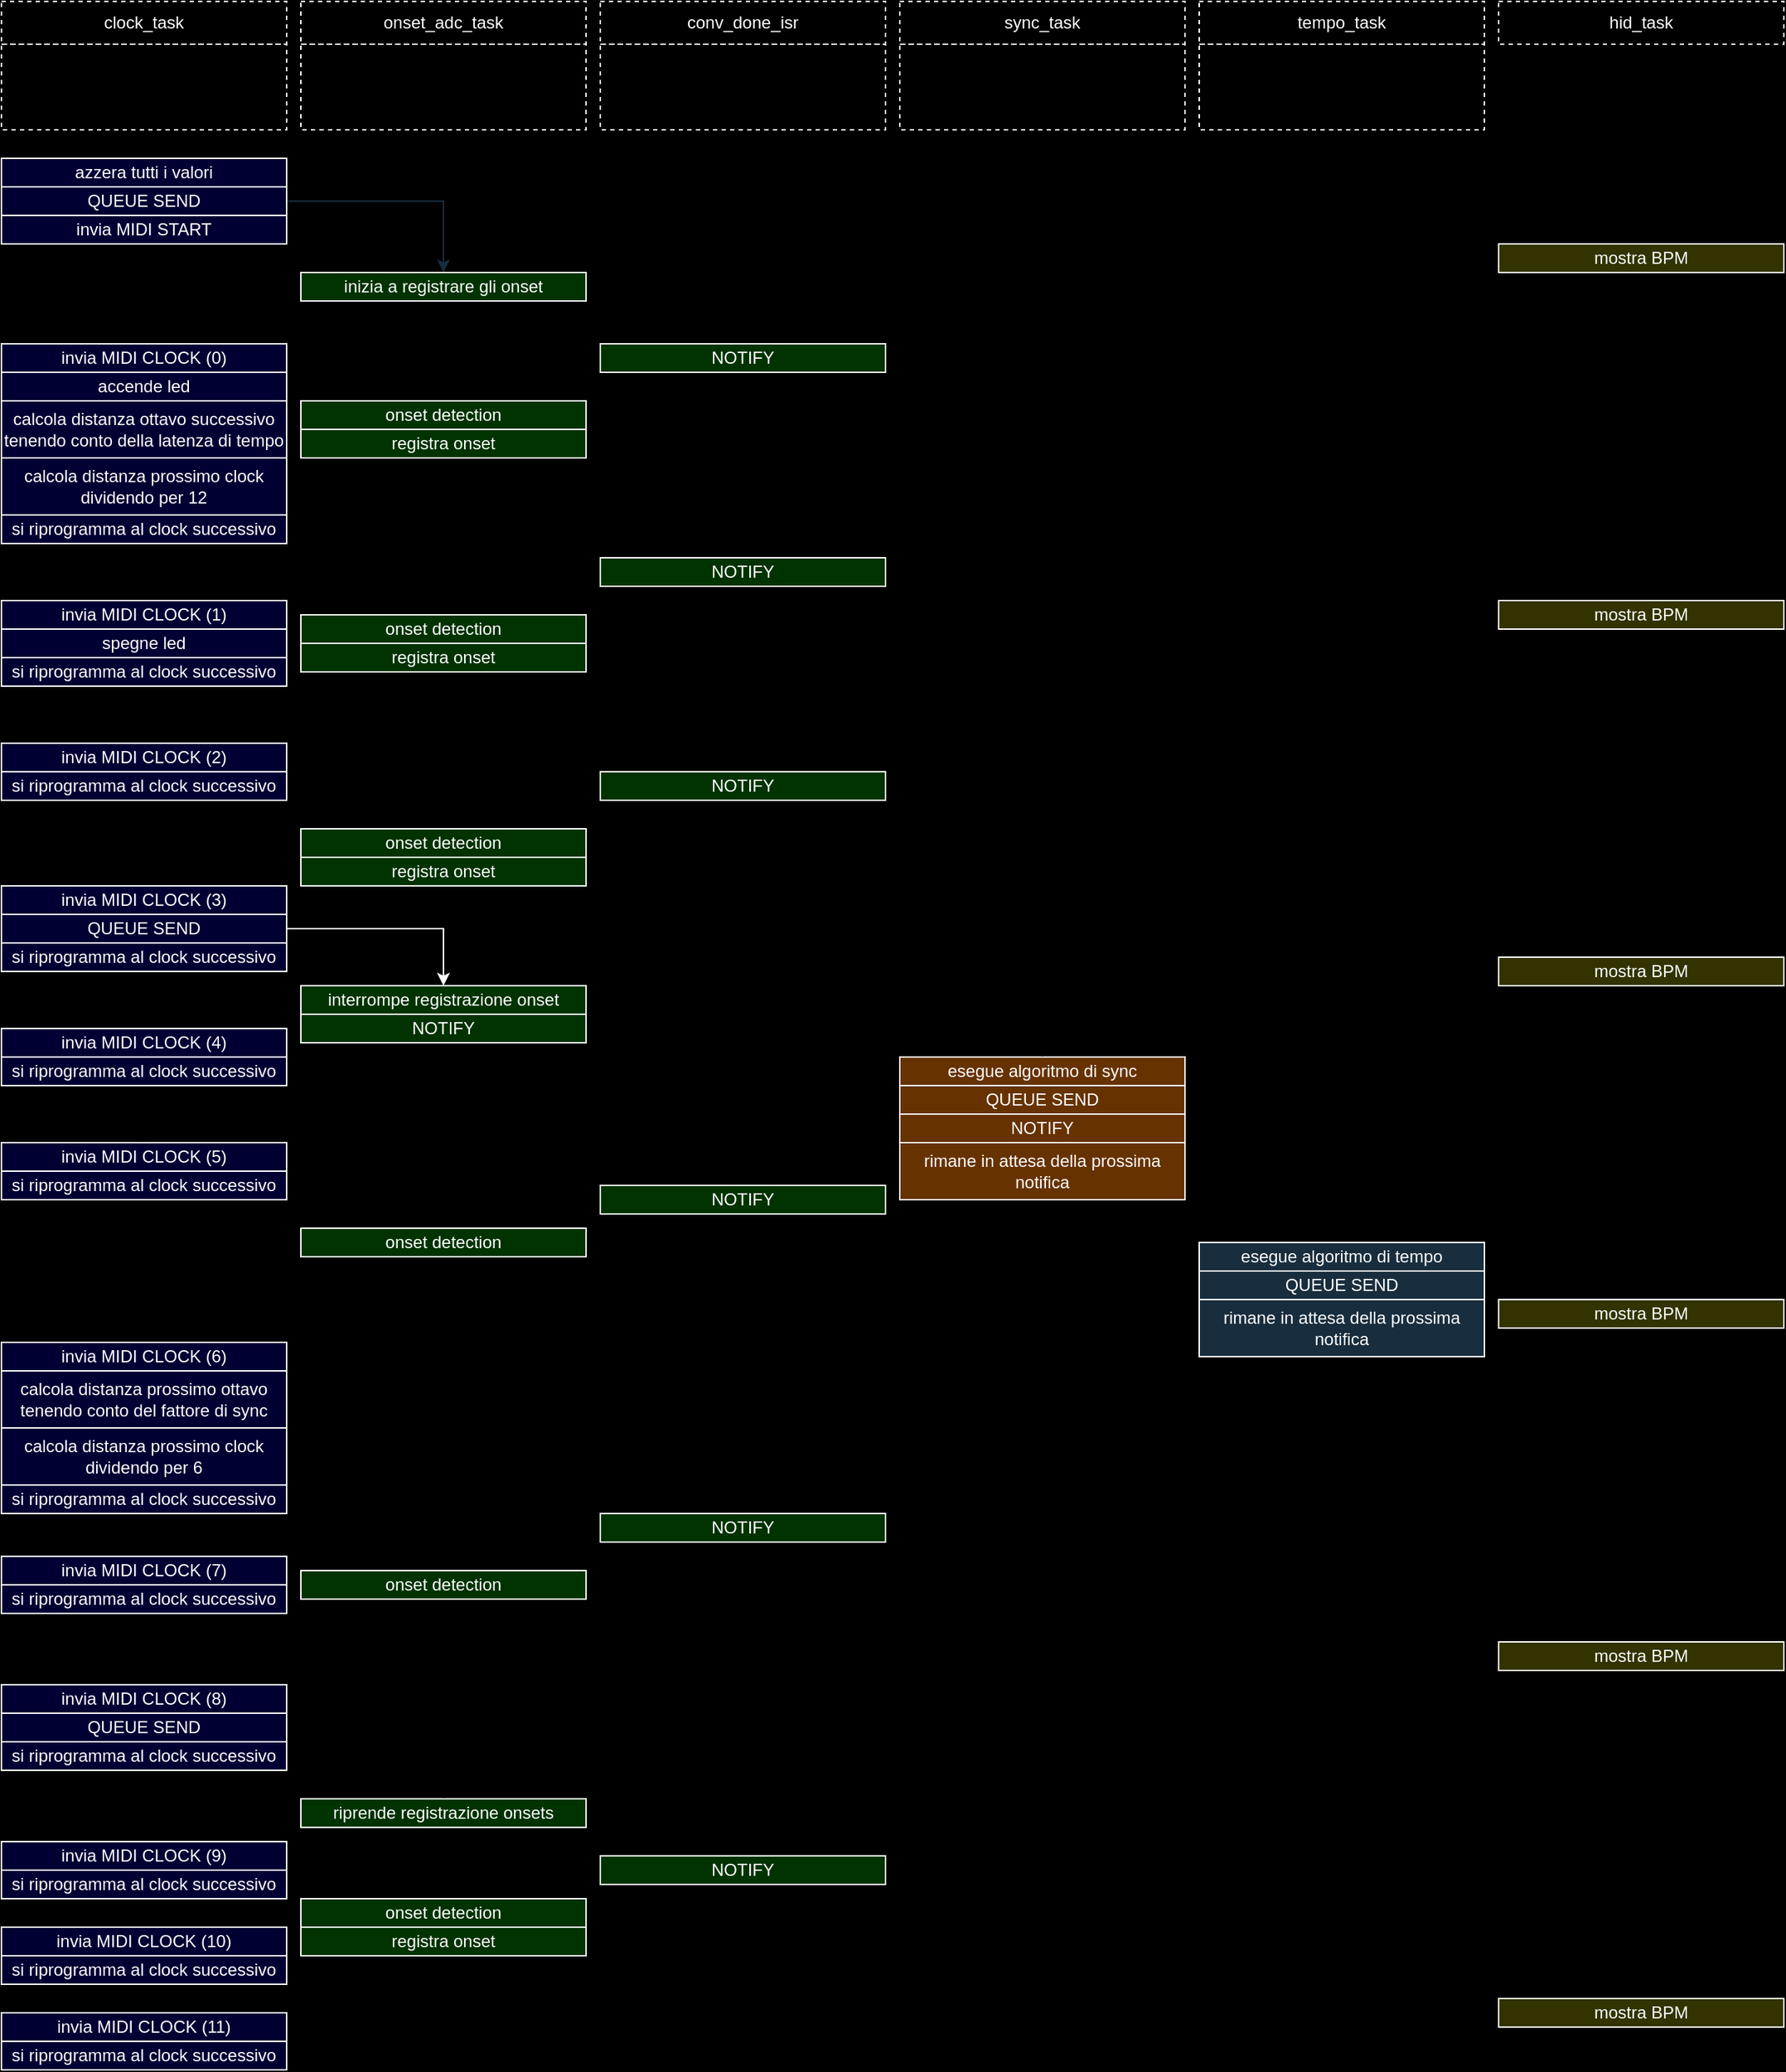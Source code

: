 <mxfile version="21.7.2" type="github">
  <diagram name="Page-1" id="I2XVdzow9aJ7vw_P53Os">
    <mxGraphModel dx="1948" dy="1765" grid="1" gridSize="10" guides="1" tooltips="1" connect="1" arrows="1" fold="1" page="1" pageScale="1" pageWidth="850" pageHeight="1100" background="#000000" math="0" shadow="0">
      <root>
        <mxCell id="0" />
        <mxCell id="1" parent="0" />
        <mxCell id="ya2V1XC42E0X-RqYnuuF-1" style="edgeStyle=orthogonalEdgeStyle;rounded=0;orthogonalLoop=1;jettySize=auto;html=1;exitX=1;exitY=0.5;exitDx=0;exitDy=0;entryX=0.5;entryY=0;entryDx=0;entryDy=0;strokeColor=#182E3E;" edge="1" parent="1" source="hhslKCSuNVBVUWtsOX8--3" target="z1AqTW1uiwaVZhbLh0gZ-3">
          <mxGeometry relative="1" as="geometry" />
        </mxCell>
        <mxCell id="hhslKCSuNVBVUWtsOX8--3" value="QUEUE SEND" style="rounded=0;whiteSpace=wrap;html=1;labelBackgroundColor=none;fillColor=#000033;strokeColor=#FFFFFF;fontColor=#FFFFFF;" parent="1" vertex="1">
          <mxGeometry x="-40" y="-870" width="200" height="20" as="geometry" />
        </mxCell>
        <mxCell id="PhCDfMqtUbygox0qQyVL-17" value="&lt;div&gt;azzera tutti i valori&lt;br&gt;&lt;/div&gt;" style="rounded=0;whiteSpace=wrap;html=1;labelBackgroundColor=none;fillColor=#000033;strokeColor=#FFFFFF;fontColor=#FFFFFF;" parent="1" vertex="1">
          <mxGeometry x="-40" y="-890" width="200" height="20" as="geometry" />
        </mxCell>
        <mxCell id="KNY3QH7jCXh7m2xdBfdu-34" value="clock_task" style="rounded=0;whiteSpace=wrap;html=1;labelBackgroundColor=none;fillColor=none;strokeColor=#FFFFFF;fontColor=#FFFFFF;dashed=1;" parent="1" vertex="1">
          <mxGeometry x="-40" y="-1000" width="200" height="30" as="geometry" />
        </mxCell>
        <mxCell id="KNY3QH7jCXh7m2xdBfdu-37" value="onset_adc_task" style="rounded=0;whiteSpace=wrap;html=1;labelBackgroundColor=none;fillColor=none;strokeColor=#FFFFFF;fontColor=#FFFFFF;dashed=1;" parent="1" vertex="1">
          <mxGeometry x="170" y="-1000" width="200" height="30" as="geometry" />
        </mxCell>
        <mxCell id="KNY3QH7jCXh7m2xdBfdu-38" value="" style="rounded=0;whiteSpace=wrap;html=1;labelBackgroundColor=none;fillColor=none;strokeColor=#FFFFFF;fontColor=#FFFFFF;dashed=1;" parent="1" vertex="1">
          <mxGeometry x="380" y="-970" width="200" height="60" as="geometry" />
        </mxCell>
        <mxCell id="KNY3QH7jCXh7m2xdBfdu-39" value="sync_task" style="rounded=0;whiteSpace=wrap;html=1;labelBackgroundColor=none;fillColor=none;strokeColor=#FFFFFF;fontColor=#FFFFFF;dashed=1;" parent="1" vertex="1">
          <mxGeometry x="590" y="-1000" width="200" height="30" as="geometry" />
        </mxCell>
        <mxCell id="KNY3QH7jCXh7m2xdBfdu-40" value="tempo_task" style="rounded=0;whiteSpace=wrap;html=1;labelBackgroundColor=none;fillColor=none;strokeColor=#FFFFFF;fontColor=#FFFFFF;dashed=1;" parent="1" vertex="1">
          <mxGeometry x="800" y="-1000" width="200" height="30" as="geometry" />
        </mxCell>
        <mxCell id="KNY3QH7jCXh7m2xdBfdu-41" value="" style="rounded=0;whiteSpace=wrap;html=1;labelBackgroundColor=none;fillColor=none;strokeColor=#FFFFFF;fontColor=#FFFFFF;dashed=1;" parent="1" vertex="1">
          <mxGeometry x="170" y="-970" width="200" height="60" as="geometry" />
        </mxCell>
        <mxCell id="KNY3QH7jCXh7m2xdBfdu-43" value="" style="rounded=0;whiteSpace=wrap;html=1;labelBackgroundColor=none;fillColor=none;strokeColor=#FFFFFF;fontColor=#FFFFFF;dashed=1;" parent="1" vertex="1">
          <mxGeometry x="590" y="-970" width="200" height="60" as="geometry" />
        </mxCell>
        <mxCell id="KNY3QH7jCXh7m2xdBfdu-44" value="hid_task" style="rounded=0;whiteSpace=wrap;html=1;labelBackgroundColor=none;fillColor=none;strokeColor=#FFFFFF;fontColor=#FFFFFF;dashed=1;" parent="1" vertex="1">
          <mxGeometry x="1010" y="-1000" width="200" height="30" as="geometry" />
        </mxCell>
        <mxCell id="KNY3QH7jCXh7m2xdBfdu-45" value="" style="rounded=0;whiteSpace=wrap;html=1;labelBackgroundColor=none;fillColor=none;strokeColor=#FFFFFF;fontColor=#FFFFFF;dashed=1;" parent="1" vertex="1">
          <mxGeometry x="800" y="-970" width="200" height="60" as="geometry" />
        </mxCell>
        <mxCell id="KNY3QH7jCXh7m2xdBfdu-53" value="" style="rounded=0;whiteSpace=wrap;html=1;labelBackgroundColor=none;fillColor=none;strokeColor=#FFFFFF;fontColor=#FFFFFF;dashed=1;" parent="1" vertex="1">
          <mxGeometry x="-40" y="-970" width="200" height="60" as="geometry" />
        </mxCell>
        <mxCell id="z1AqTW1uiwaVZhbLh0gZ-1" value="invia MIDI START" style="rounded=0;whiteSpace=wrap;html=1;labelBackgroundColor=none;fillColor=#000033;strokeColor=#FFFFFF;fontColor=#FFFFFF;" parent="1" vertex="1">
          <mxGeometry x="-40" y="-850" width="200" height="20" as="geometry" />
        </mxCell>
        <mxCell id="z1AqTW1uiwaVZhbLh0gZ-3" value="inizia a registrare gli onset" style="rounded=0;whiteSpace=wrap;html=1;labelBackgroundColor=none;fillColor=#003300;strokeColor=#FFFFFF;fontColor=#FFFFFF;" parent="1" vertex="1">
          <mxGeometry x="170" y="-810" width="200" height="20" as="geometry" />
        </mxCell>
        <mxCell id="z1AqTW1uiwaVZhbLh0gZ-4" value="invia MIDI CLOCK (0)" style="rounded=0;whiteSpace=wrap;html=1;labelBackgroundColor=none;fillColor=#000033;strokeColor=#FFFFFF;fontColor=#FFFFFF;" parent="1" vertex="1">
          <mxGeometry x="-40" y="-760" width="200" height="20" as="geometry" />
        </mxCell>
        <mxCell id="z1AqTW1uiwaVZhbLh0gZ-5" value="accende led" style="rounded=0;whiteSpace=wrap;html=1;labelBackgroundColor=none;fillColor=#000033;strokeColor=#FFFFFF;fontColor=#FFFFFF;" parent="1" vertex="1">
          <mxGeometry x="-40" y="-740" width="200" height="20" as="geometry" />
        </mxCell>
        <mxCell id="z1AqTW1uiwaVZhbLh0gZ-6" value="calcola distanza ottavo successivo tenendo conto della latenza di tempo" style="rounded=0;whiteSpace=wrap;html=1;labelBackgroundColor=none;fillColor=#000033;strokeColor=#FFFFFF;fontColor=#FFFFFF;" parent="1" vertex="1">
          <mxGeometry x="-40" y="-720" width="200" height="40" as="geometry" />
        </mxCell>
        <mxCell id="z1AqTW1uiwaVZhbLh0gZ-8" value="calcola distanza prossimo clock dividendo per 12" style="rounded=0;whiteSpace=wrap;html=1;labelBackgroundColor=none;fillColor=#000033;strokeColor=#FFFFFF;fontColor=#FFFFFF;" parent="1" vertex="1">
          <mxGeometry x="-40" y="-680" width="200" height="40" as="geometry" />
        </mxCell>
        <mxCell id="z1AqTW1uiwaVZhbLh0gZ-9" value="si riprogramma al clock successivo" style="rounded=0;whiteSpace=wrap;html=1;labelBackgroundColor=none;fillColor=#000033;strokeColor=#FFFFFF;fontColor=#FFFFFF;" parent="1" vertex="1">
          <mxGeometry x="-40" y="-640" width="200" height="20" as="geometry" />
        </mxCell>
        <mxCell id="z1AqTW1uiwaVZhbLh0gZ-10" value="invia MIDI CLOCK (1)" style="rounded=0;whiteSpace=wrap;html=1;labelBackgroundColor=none;fillColor=#000033;strokeColor=#FFFFFF;fontColor=#FFFFFF;" parent="1" vertex="1">
          <mxGeometry x="-40" y="-580" width="200" height="20" as="geometry" />
        </mxCell>
        <mxCell id="z1AqTW1uiwaVZhbLh0gZ-11" value="spegne led" style="rounded=0;whiteSpace=wrap;html=1;labelBackgroundColor=none;fillColor=#000033;strokeColor=#FFFFFF;fontColor=#FFFFFF;" parent="1" vertex="1">
          <mxGeometry x="-40" y="-560" width="200" height="20" as="geometry" />
        </mxCell>
        <mxCell id="z1AqTW1uiwaVZhbLh0gZ-13" value="si riprogramma al clock successivo" style="rounded=0;whiteSpace=wrap;html=1;labelBackgroundColor=none;fillColor=#000033;strokeColor=#FFFFFF;fontColor=#FFFFFF;" parent="1" vertex="1">
          <mxGeometry x="-40" y="-540" width="200" height="20" as="geometry" />
        </mxCell>
        <mxCell id="z1AqTW1uiwaVZhbLh0gZ-14" value="invia MIDI CLOCK (2)" style="rounded=0;whiteSpace=wrap;html=1;labelBackgroundColor=none;fillColor=#000033;strokeColor=#FFFFFF;fontColor=#FFFFFF;" parent="1" vertex="1">
          <mxGeometry x="-40" y="-480" width="200" height="20" as="geometry" />
        </mxCell>
        <mxCell id="z1AqTW1uiwaVZhbLh0gZ-16" value="si riprogramma al clock successivo" style="rounded=0;whiteSpace=wrap;html=1;labelBackgroundColor=none;fillColor=#000033;strokeColor=#FFFFFF;fontColor=#FFFFFF;" parent="1" vertex="1">
          <mxGeometry x="-40" y="-460" width="200" height="20" as="geometry" />
        </mxCell>
        <mxCell id="z1AqTW1uiwaVZhbLh0gZ-17" value="invia MIDI CLOCK (3)" style="rounded=0;whiteSpace=wrap;html=1;labelBackgroundColor=none;fillColor=#000033;strokeColor=#FFFFFF;fontColor=#FFFFFF;" parent="1" vertex="1">
          <mxGeometry x="-40" y="-380" width="200" height="20" as="geometry" />
        </mxCell>
        <mxCell id="z1AqTW1uiwaVZhbLh0gZ-19" value="si riprogramma al clock successivo" style="rounded=0;whiteSpace=wrap;html=1;labelBackgroundColor=none;fillColor=#000033;strokeColor=#FFFFFF;fontColor=#FFFFFF;" parent="1" vertex="1">
          <mxGeometry x="-40" y="-340" width="200" height="20" as="geometry" />
        </mxCell>
        <mxCell id="z1AqTW1uiwaVZhbLh0gZ-28" style="edgeStyle=orthogonalEdgeStyle;rounded=0;orthogonalLoop=1;jettySize=auto;html=1;exitX=1;exitY=0.5;exitDx=0;exitDy=0;entryX=0.5;entryY=0;entryDx=0;entryDy=0;strokeColor=#FFFFFF;" parent="1" source="z1AqTW1uiwaVZhbLh0gZ-20" target="z1AqTW1uiwaVZhbLh0gZ-27" edge="1">
          <mxGeometry relative="1" as="geometry" />
        </mxCell>
        <mxCell id="z1AqTW1uiwaVZhbLh0gZ-20" value="QUEUE SEND" style="rounded=0;whiteSpace=wrap;html=1;labelBackgroundColor=none;fillColor=#000033;strokeColor=#FFFFFF;fontColor=#FFFFFF;" parent="1" vertex="1">
          <mxGeometry x="-40" y="-360" width="200" height="20" as="geometry" />
        </mxCell>
        <mxCell id="z1AqTW1uiwaVZhbLh0gZ-21" value="invia MIDI CLOCK (4)" style="rounded=0;whiteSpace=wrap;html=1;labelBackgroundColor=none;fillColor=#000033;strokeColor=#FFFFFF;fontColor=#FFFFFF;" parent="1" vertex="1">
          <mxGeometry x="-40" y="-280" width="200" height="20" as="geometry" />
        </mxCell>
        <mxCell id="z1AqTW1uiwaVZhbLh0gZ-23" value="si riprogramma al clock successivo" style="rounded=0;whiteSpace=wrap;html=1;labelBackgroundColor=none;fillColor=#000033;strokeColor=#FFFFFF;fontColor=#FFFFFF;" parent="1" vertex="1">
          <mxGeometry x="-40" y="-260" width="200" height="20" as="geometry" />
        </mxCell>
        <mxCell id="z1AqTW1uiwaVZhbLh0gZ-24" value="invia MIDI CLOCK (5)" style="rounded=0;whiteSpace=wrap;html=1;labelBackgroundColor=none;fillColor=#000033;strokeColor=#FFFFFF;fontColor=#FFFFFF;" parent="1" vertex="1">
          <mxGeometry x="-40" y="-200" width="200" height="20" as="geometry" />
        </mxCell>
        <mxCell id="z1AqTW1uiwaVZhbLh0gZ-26" value="si riprogramma al clock successivo" style="rounded=0;whiteSpace=wrap;html=1;labelBackgroundColor=none;fillColor=#000033;strokeColor=#FFFFFF;fontColor=#FFFFFF;" parent="1" vertex="1">
          <mxGeometry x="-40" y="-180" width="200" height="20" as="geometry" />
        </mxCell>
        <mxCell id="z1AqTW1uiwaVZhbLh0gZ-27" value="interrompe registrazione onset" style="rounded=0;whiteSpace=wrap;html=1;labelBackgroundColor=none;fillColor=#003300;strokeColor=#FFFFFF;fontColor=#FFFFFF;" parent="1" vertex="1">
          <mxGeometry x="170" y="-310" width="200" height="20" as="geometry" />
        </mxCell>
        <mxCell id="z1AqTW1uiwaVZhbLh0gZ-29" value="esegue algoritmo di sync" style="rounded=0;whiteSpace=wrap;html=1;labelBackgroundColor=none;fillColor=#663300;strokeColor=#FFFFFF;fontColor=#FFFFFF;" parent="1" vertex="1">
          <mxGeometry x="590" y="-260" width="200" height="20" as="geometry" />
        </mxCell>
        <mxCell id="ya2V1XC42E0X-RqYnuuF-9" style="edgeStyle=orthogonalEdgeStyle;rounded=0;orthogonalLoop=1;jettySize=auto;html=1;exitX=1;exitY=0.5;exitDx=0;exitDy=0;entryX=0.5;entryY=0;entryDx=0;entryDy=0;" edge="1" parent="1" source="z1AqTW1uiwaVZhbLh0gZ-30" target="z1AqTW1uiwaVZhbLh0gZ-29">
          <mxGeometry relative="1" as="geometry" />
        </mxCell>
        <mxCell id="z1AqTW1uiwaVZhbLh0gZ-30" value="NOTIFY" style="rounded=0;whiteSpace=wrap;html=1;labelBackgroundColor=none;fillColor=#003300;strokeColor=#FFFFFF;fontColor=#FFFFFF;" parent="1" vertex="1">
          <mxGeometry x="170" y="-290" width="200" height="20" as="geometry" />
        </mxCell>
        <mxCell id="ya2V1XC42E0X-RqYnuuF-10" style="edgeStyle=orthogonalEdgeStyle;rounded=0;orthogonalLoop=1;jettySize=auto;html=1;exitX=0;exitY=0.5;exitDx=0;exitDy=0;entryX=0.5;entryY=0;entryDx=0;entryDy=0;" edge="1" parent="1" source="z1AqTW1uiwaVZhbLh0gZ-34" target="z1AqTW1uiwaVZhbLh0gZ-24">
          <mxGeometry relative="1" as="geometry" />
        </mxCell>
        <mxCell id="z1AqTW1uiwaVZhbLh0gZ-34" value="QUEUE SEND" style="rounded=0;whiteSpace=wrap;html=1;labelBackgroundColor=none;fillColor=#663300;strokeColor=#FFFFFF;fontColor=#FFFFFF;" parent="1" vertex="1">
          <mxGeometry x="590" y="-240" width="200" height="20" as="geometry" />
        </mxCell>
        <mxCell id="ya2V1XC42E0X-RqYnuuF-8" style="edgeStyle=orthogonalEdgeStyle;rounded=0;orthogonalLoop=1;jettySize=auto;html=1;exitX=1;exitY=0.5;exitDx=0;exitDy=0;entryX=0.5;entryY=0;entryDx=0;entryDy=0;" edge="1" parent="1" source="z1AqTW1uiwaVZhbLh0gZ-36" target="z1AqTW1uiwaVZhbLh0gZ-47">
          <mxGeometry relative="1" as="geometry" />
        </mxCell>
        <mxCell id="z1AqTW1uiwaVZhbLh0gZ-36" value="NOTIFY" style="rounded=0;whiteSpace=wrap;html=1;labelBackgroundColor=none;fillColor=#663300;strokeColor=#FFFFFF;fontColor=#FFFFFF;" parent="1" vertex="1">
          <mxGeometry x="590" y="-220" width="200" height="20" as="geometry" />
        </mxCell>
        <mxCell id="z1AqTW1uiwaVZhbLh0gZ-46" value="rimane in attesa della prossima notifica" style="rounded=0;whiteSpace=wrap;html=1;labelBackgroundColor=none;fillColor=#663300;strokeColor=#FFFFFF;fontColor=#FFFFFF;" parent="1" vertex="1">
          <mxGeometry x="590" y="-200" width="200" height="40" as="geometry" />
        </mxCell>
        <mxCell id="z1AqTW1uiwaVZhbLh0gZ-47" value="esegue algoritmo di tempo" style="rounded=0;whiteSpace=wrap;html=1;labelBackgroundColor=none;fillColor=#182e3e;strokeColor=#FFFFFF;fontColor=#FFFFFF;" parent="1" vertex="1">
          <mxGeometry x="800" y="-130" width="200" height="20" as="geometry" />
        </mxCell>
        <mxCell id="ya2V1XC42E0X-RqYnuuF-11" style="edgeStyle=orthogonalEdgeStyle;rounded=0;orthogonalLoop=1;jettySize=auto;html=1;exitX=0;exitY=0.5;exitDx=0;exitDy=0;entryX=0.5;entryY=0;entryDx=0;entryDy=0;" edge="1" parent="1" source="z1AqTW1uiwaVZhbLh0gZ-49" target="z1AqTW1uiwaVZhbLh0gZ-53">
          <mxGeometry relative="1" as="geometry" />
        </mxCell>
        <mxCell id="z1AqTW1uiwaVZhbLh0gZ-49" value="QUEUE SEND" style="rounded=0;whiteSpace=wrap;html=1;labelBackgroundColor=none;fillColor=#182e3e;strokeColor=#FFFFFF;fontColor=#FFFFFF;" parent="1" vertex="1">
          <mxGeometry x="800" y="-110" width="200" height="20" as="geometry" />
        </mxCell>
        <mxCell id="z1AqTW1uiwaVZhbLh0gZ-51" value="rimane in attesa della prossima notifica" style="rounded=0;whiteSpace=wrap;html=1;labelBackgroundColor=none;fillColor=#182e3e;strokeColor=#FFFFFF;fontColor=#FFFFFF;" parent="1" vertex="1">
          <mxGeometry x="800" y="-90" width="200" height="40" as="geometry" />
        </mxCell>
        <mxCell id="z1AqTW1uiwaVZhbLh0gZ-53" value="invia MIDI CLOCK (6)" style="rounded=0;whiteSpace=wrap;html=1;labelBackgroundColor=none;fillColor=#000033;strokeColor=#FFFFFF;fontColor=#FFFFFF;" parent="1" vertex="1">
          <mxGeometry x="-40" y="-60" width="200" height="20" as="geometry" />
        </mxCell>
        <mxCell id="z1AqTW1uiwaVZhbLh0gZ-55" value="si riprogramma al clock successivo" style="rounded=0;whiteSpace=wrap;html=1;labelBackgroundColor=none;fillColor=#000033;strokeColor=#FFFFFF;fontColor=#FFFFFF;" parent="1" vertex="1">
          <mxGeometry x="-40" y="40" width="200" height="20" as="geometry" />
        </mxCell>
        <mxCell id="z1AqTW1uiwaVZhbLh0gZ-57" value="invia MIDI CLOCK (7)" style="rounded=0;whiteSpace=wrap;html=1;labelBackgroundColor=none;fillColor=#000033;strokeColor=#FFFFFF;fontColor=#FFFFFF;" parent="1" vertex="1">
          <mxGeometry x="-40" y="90" width="200" height="20" as="geometry" />
        </mxCell>
        <mxCell id="z1AqTW1uiwaVZhbLh0gZ-59" value="si riprogramma al clock successivo" style="rounded=0;whiteSpace=wrap;html=1;labelBackgroundColor=none;fillColor=#000033;strokeColor=#FFFFFF;fontColor=#FFFFFF;" parent="1" vertex="1">
          <mxGeometry x="-40" y="110" width="200" height="20" as="geometry" />
        </mxCell>
        <mxCell id="ya2V1XC42E0X-RqYnuuF-2" style="edgeStyle=orthogonalEdgeStyle;rounded=0;orthogonalLoop=1;jettySize=auto;html=1;exitX=0;exitY=0.5;exitDx=0;exitDy=0;entryX=0.5;entryY=0;entryDx=0;entryDy=0;" edge="1" parent="1" source="z1AqTW1uiwaVZhbLh0gZ-60" target="z1AqTW1uiwaVZhbLh0gZ-62">
          <mxGeometry relative="1" as="geometry" />
        </mxCell>
        <mxCell id="z1AqTW1uiwaVZhbLh0gZ-60" value="NOTIFY" style="rounded=0;whiteSpace=wrap;html=1;labelBackgroundColor=none;fillColor=#003300;strokeColor=#FFFFFF;fontColor=#FFFFFF;" parent="1" vertex="1">
          <mxGeometry x="380" y="-760" width="200" height="20" as="geometry" />
        </mxCell>
        <mxCell id="z1AqTW1uiwaVZhbLh0gZ-61" value="conv_done_isr" style="rounded=0;whiteSpace=wrap;html=1;labelBackgroundColor=none;fillColor=none;strokeColor=#FFFFFF;fontColor=#FFFFFF;dashed=1;" parent="1" vertex="1">
          <mxGeometry x="380" y="-1000" width="200" height="30" as="geometry" />
        </mxCell>
        <mxCell id="z1AqTW1uiwaVZhbLh0gZ-62" value="onset detection" style="rounded=0;whiteSpace=wrap;html=1;labelBackgroundColor=none;fillColor=#003300;strokeColor=#FFFFFF;fontColor=#FFFFFF;" parent="1" vertex="1">
          <mxGeometry x="170" y="-720" width="200" height="20" as="geometry" />
        </mxCell>
        <mxCell id="HIqVo-vTFQ0lA4o1PvIp-1" value="registra onset" style="rounded=0;whiteSpace=wrap;html=1;labelBackgroundColor=none;fillColor=#003300;strokeColor=#FFFFFF;fontColor=#FFFFFF;" parent="1" vertex="1">
          <mxGeometry x="170" y="-700" width="200" height="20" as="geometry" />
        </mxCell>
        <mxCell id="ya2V1XC42E0X-RqYnuuF-3" style="edgeStyle=orthogonalEdgeStyle;rounded=0;orthogonalLoop=1;jettySize=auto;html=1;exitX=0;exitY=0.5;exitDx=0;exitDy=0;entryX=0.5;entryY=0;entryDx=0;entryDy=0;" edge="1" parent="1" source="HIqVo-vTFQ0lA4o1PvIp-2" target="HIqVo-vTFQ0lA4o1PvIp-3">
          <mxGeometry relative="1" as="geometry" />
        </mxCell>
        <mxCell id="HIqVo-vTFQ0lA4o1PvIp-2" value="NOTIFY" style="rounded=0;whiteSpace=wrap;html=1;labelBackgroundColor=none;fillColor=#003300;strokeColor=#FFFFFF;fontColor=#FFFFFF;" parent="1" vertex="1">
          <mxGeometry x="380" y="-610" width="200" height="20" as="geometry" />
        </mxCell>
        <mxCell id="HIqVo-vTFQ0lA4o1PvIp-3" value="onset detection" style="rounded=0;whiteSpace=wrap;html=1;labelBackgroundColor=none;fillColor=#003300;strokeColor=#FFFFFF;fontColor=#FFFFFF;" parent="1" vertex="1">
          <mxGeometry x="170" y="-570" width="200" height="20" as="geometry" />
        </mxCell>
        <mxCell id="HIqVo-vTFQ0lA4o1PvIp-4" value="registra onset" style="rounded=0;whiteSpace=wrap;html=1;labelBackgroundColor=none;fillColor=#003300;strokeColor=#FFFFFF;fontColor=#FFFFFF;" parent="1" vertex="1">
          <mxGeometry x="170" y="-550" width="200" height="20" as="geometry" />
        </mxCell>
        <mxCell id="ya2V1XC42E0X-RqYnuuF-4" style="edgeStyle=orthogonalEdgeStyle;rounded=0;orthogonalLoop=1;jettySize=auto;html=1;exitX=0;exitY=0.5;exitDx=0;exitDy=0;entryX=0.5;entryY=0;entryDx=0;entryDy=0;" edge="1" parent="1" source="HIqVo-vTFQ0lA4o1PvIp-5" target="HIqVo-vTFQ0lA4o1PvIp-6">
          <mxGeometry relative="1" as="geometry" />
        </mxCell>
        <mxCell id="HIqVo-vTFQ0lA4o1PvIp-5" value="NOTIFY" style="rounded=0;whiteSpace=wrap;html=1;labelBackgroundColor=none;fillColor=#003300;strokeColor=#FFFFFF;fontColor=#FFFFFF;" parent="1" vertex="1">
          <mxGeometry x="380" y="-460" width="200" height="20" as="geometry" />
        </mxCell>
        <mxCell id="HIqVo-vTFQ0lA4o1PvIp-6" value="onset detection" style="rounded=0;whiteSpace=wrap;html=1;labelBackgroundColor=none;fillColor=#003300;strokeColor=#FFFFFF;fontColor=#FFFFFF;" parent="1" vertex="1">
          <mxGeometry x="170" y="-420" width="200" height="20" as="geometry" />
        </mxCell>
        <mxCell id="HIqVo-vTFQ0lA4o1PvIp-7" value="registra onset" style="rounded=0;whiteSpace=wrap;html=1;labelBackgroundColor=none;fillColor=#003300;strokeColor=#FFFFFF;fontColor=#FFFFFF;" parent="1" vertex="1">
          <mxGeometry x="170" y="-400" width="200" height="20" as="geometry" />
        </mxCell>
        <mxCell id="HIqVo-vTFQ0lA4o1PvIp-8" value="calcola distanza prossimo ottavo tenendo conto del fattore di sync" style="rounded=0;whiteSpace=wrap;html=1;labelBackgroundColor=none;fillColor=#000033;strokeColor=#FFFFFF;fontColor=#FFFFFF;" parent="1" vertex="1">
          <mxGeometry x="-40" y="-40" width="200" height="40" as="geometry" />
        </mxCell>
        <mxCell id="HIqVo-vTFQ0lA4o1PvIp-10" value="calcola distanza prossimo clock dividendo per 6" style="rounded=0;whiteSpace=wrap;html=1;labelBackgroundColor=none;fillColor=#000033;strokeColor=#FFFFFF;fontColor=#FFFFFF;" parent="1" vertex="1">
          <mxGeometry x="-40" width="200" height="40" as="geometry" />
        </mxCell>
        <mxCell id="ya2V1XC42E0X-RqYnuuF-5" style="edgeStyle=orthogonalEdgeStyle;rounded=0;orthogonalLoop=1;jettySize=auto;html=1;exitX=0;exitY=0.5;exitDx=0;exitDy=0;entryX=0.5;entryY=0;entryDx=0;entryDy=0;" edge="1" parent="1" source="HIqVo-vTFQ0lA4o1PvIp-11" target="HIqVo-vTFQ0lA4o1PvIp-12">
          <mxGeometry relative="1" as="geometry" />
        </mxCell>
        <mxCell id="HIqVo-vTFQ0lA4o1PvIp-11" value="NOTIFY" style="rounded=0;whiteSpace=wrap;html=1;labelBackgroundColor=none;fillColor=#003300;strokeColor=#FFFFFF;fontColor=#FFFFFF;" parent="1" vertex="1">
          <mxGeometry x="380" y="-170" width="200" height="20" as="geometry" />
        </mxCell>
        <mxCell id="HIqVo-vTFQ0lA4o1PvIp-12" value="onset detection" style="rounded=0;whiteSpace=wrap;html=1;labelBackgroundColor=none;fillColor=#003300;strokeColor=#FFFFFF;fontColor=#FFFFFF;" parent="1" vertex="1">
          <mxGeometry x="170" y="-140" width="200" height="20" as="geometry" />
        </mxCell>
        <mxCell id="ya2V1XC42E0X-RqYnuuF-6" style="edgeStyle=orthogonalEdgeStyle;rounded=0;orthogonalLoop=1;jettySize=auto;html=1;exitX=0;exitY=0.5;exitDx=0;exitDy=0;entryX=0.5;entryY=0;entryDx=0;entryDy=0;" edge="1" parent="1" source="HIqVo-vTFQ0lA4o1PvIp-13" target="HIqVo-vTFQ0lA4o1PvIp-14">
          <mxGeometry relative="1" as="geometry" />
        </mxCell>
        <mxCell id="HIqVo-vTFQ0lA4o1PvIp-13" value="NOTIFY" style="rounded=0;whiteSpace=wrap;html=1;labelBackgroundColor=none;fillColor=#003300;strokeColor=#FFFFFF;fontColor=#FFFFFF;" parent="1" vertex="1">
          <mxGeometry x="380" y="60" width="200" height="20" as="geometry" />
        </mxCell>
        <mxCell id="HIqVo-vTFQ0lA4o1PvIp-14" value="onset detection" style="rounded=0;whiteSpace=wrap;html=1;labelBackgroundColor=none;fillColor=#003300;strokeColor=#FFFFFF;fontColor=#FFFFFF;" parent="1" vertex="1">
          <mxGeometry x="170" y="100" width="200" height="20" as="geometry" />
        </mxCell>
        <mxCell id="ya2V1XC42E0X-RqYnuuF-7" style="edgeStyle=orthogonalEdgeStyle;rounded=0;orthogonalLoop=1;jettySize=auto;html=1;exitX=0;exitY=0.5;exitDx=0;exitDy=0;entryX=0.5;entryY=0;entryDx=0;entryDy=0;" edge="1" parent="1" source="HIqVo-vTFQ0lA4o1PvIp-15" target="HIqVo-vTFQ0lA4o1PvIp-16">
          <mxGeometry relative="1" as="geometry" />
        </mxCell>
        <mxCell id="ya2V1XC42E0X-RqYnuuF-15" style="edgeStyle=orthogonalEdgeStyle;rounded=0;orthogonalLoop=1;jettySize=auto;html=1;exitX=0;exitY=0.5;exitDx=0;exitDy=0;entryX=0.5;entryY=0;entryDx=0;entryDy=0;" edge="1" parent="1" source="HIqVo-vTFQ0lA4o1PvIp-15" target="ya2V1XC42E0X-RqYnuuF-14">
          <mxGeometry relative="1" as="geometry" />
        </mxCell>
        <mxCell id="HIqVo-vTFQ0lA4o1PvIp-15" value="NOTIFY" style="rounded=0;whiteSpace=wrap;html=1;labelBackgroundColor=none;fillColor=#003300;strokeColor=#FFFFFF;fontColor=#FFFFFF;" parent="1" vertex="1">
          <mxGeometry x="380" y="300" width="200" height="20" as="geometry" />
        </mxCell>
        <mxCell id="HIqVo-vTFQ0lA4o1PvIp-16" value="riprende registrazione onsets" style="rounded=0;whiteSpace=wrap;html=1;labelBackgroundColor=none;fillColor=#003300;strokeColor=#FFFFFF;fontColor=#FFFFFF;" parent="1" vertex="1">
          <mxGeometry x="170" y="260" width="200" height="20" as="geometry" />
        </mxCell>
        <mxCell id="HIqVo-vTFQ0lA4o1PvIp-17" value="invia MIDI CLOCK (8)" style="rounded=0;whiteSpace=wrap;html=1;labelBackgroundColor=none;fillColor=#000033;strokeColor=#FFFFFF;fontColor=#FFFFFF;" parent="1" vertex="1">
          <mxGeometry x="-40" y="180" width="200" height="20" as="geometry" />
        </mxCell>
        <mxCell id="ya2V1XC42E0X-RqYnuuF-12" style="edgeStyle=orthogonalEdgeStyle;rounded=0;orthogonalLoop=1;jettySize=auto;html=1;exitX=1;exitY=0.5;exitDx=0;exitDy=0;entryX=0.5;entryY=0;entryDx=0;entryDy=0;" edge="1" parent="1" source="HIqVo-vTFQ0lA4o1PvIp-18" target="HIqVo-vTFQ0lA4o1PvIp-16">
          <mxGeometry relative="1" as="geometry" />
        </mxCell>
        <mxCell id="HIqVo-vTFQ0lA4o1PvIp-18" value="QUEUE SEND" style="rounded=0;whiteSpace=wrap;html=1;labelBackgroundColor=none;fillColor=#000033;strokeColor=#FFFFFF;fontColor=#FFFFFF;" parent="1" vertex="1">
          <mxGeometry x="-40" y="200" width="200" height="20" as="geometry" />
        </mxCell>
        <mxCell id="HIqVo-vTFQ0lA4o1PvIp-19" value="si riprogramma al clock successivo" style="rounded=0;whiteSpace=wrap;html=1;labelBackgroundColor=none;fillColor=#000033;strokeColor=#FFFFFF;fontColor=#FFFFFF;" parent="1" vertex="1">
          <mxGeometry x="-40" y="220" width="200" height="20" as="geometry" />
        </mxCell>
        <mxCell id="HIqVo-vTFQ0lA4o1PvIp-20" value="registra onset" style="rounded=0;whiteSpace=wrap;html=1;labelBackgroundColor=none;fillColor=#003300;strokeColor=#FFFFFF;fontColor=#FFFFFF;" parent="1" vertex="1">
          <mxGeometry x="170" y="350" width="200" height="20" as="geometry" />
        </mxCell>
        <mxCell id="HIqVo-vTFQ0lA4o1PvIp-21" value="invia MIDI CLOCK (9)" style="rounded=0;whiteSpace=wrap;html=1;labelBackgroundColor=none;fillColor=#000033;strokeColor=#FFFFFF;fontColor=#FFFFFF;" parent="1" vertex="1">
          <mxGeometry x="-40" y="290" width="200" height="20" as="geometry" />
        </mxCell>
        <mxCell id="HIqVo-vTFQ0lA4o1PvIp-22" value="si riprogramma al clock successivo" style="rounded=0;whiteSpace=wrap;html=1;labelBackgroundColor=none;fillColor=#000033;strokeColor=#FFFFFF;fontColor=#FFFFFF;" parent="1" vertex="1">
          <mxGeometry x="-40" y="310" width="200" height="20" as="geometry" />
        </mxCell>
        <mxCell id="HIqVo-vTFQ0lA4o1PvIp-23" value="invia MIDI CLOCK (10)" style="rounded=0;whiteSpace=wrap;html=1;labelBackgroundColor=none;fillColor=#000033;strokeColor=#FFFFFF;fontColor=#FFFFFF;" parent="1" vertex="1">
          <mxGeometry x="-40" y="350" width="200" height="20" as="geometry" />
        </mxCell>
        <mxCell id="HIqVo-vTFQ0lA4o1PvIp-24" value="si riprogramma al clock successivo" style="rounded=0;whiteSpace=wrap;html=1;labelBackgroundColor=none;fillColor=#000033;strokeColor=#FFFFFF;fontColor=#FFFFFF;" parent="1" vertex="1">
          <mxGeometry x="-40" y="370" width="200" height="20" as="geometry" />
        </mxCell>
        <mxCell id="HIqVo-vTFQ0lA4o1PvIp-25" value="invia MIDI CLOCK (11)" style="rounded=0;whiteSpace=wrap;html=1;labelBackgroundColor=none;fillColor=#000033;strokeColor=#FFFFFF;fontColor=#FFFFFF;" parent="1" vertex="1">
          <mxGeometry x="-40" y="410" width="200" height="20" as="geometry" />
        </mxCell>
        <mxCell id="HIqVo-vTFQ0lA4o1PvIp-26" value="si riprogramma al clock successivo" style="rounded=0;whiteSpace=wrap;html=1;labelBackgroundColor=none;fillColor=#000033;strokeColor=#FFFFFF;fontColor=#FFFFFF;" parent="1" vertex="1">
          <mxGeometry x="-40" y="430" width="200" height="20" as="geometry" />
        </mxCell>
        <mxCell id="yB2ux6KUUU3h3tudsDdv-1" value="mostra BPM" style="rounded=0;whiteSpace=wrap;html=1;labelBackgroundColor=none;fillColor=#333300;strokeColor=#FFFFFF;fontColor=#FFFFFF;" parent="1" vertex="1">
          <mxGeometry x="1010" y="-830" width="200" height="20" as="geometry" />
        </mxCell>
        <mxCell id="yB2ux6KUUU3h3tudsDdv-2" value="mostra BPM" style="rounded=0;whiteSpace=wrap;html=1;labelBackgroundColor=none;fillColor=#333300;strokeColor=#FFFFFF;fontColor=#FFFFFF;" parent="1" vertex="1">
          <mxGeometry x="1010" y="-580" width="200" height="20" as="geometry" />
        </mxCell>
        <mxCell id="yB2ux6KUUU3h3tudsDdv-3" value="mostra BPM" style="rounded=0;whiteSpace=wrap;html=1;labelBackgroundColor=none;fillColor=#333300;strokeColor=#FFFFFF;fontColor=#FFFFFF;" parent="1" vertex="1">
          <mxGeometry x="1010" y="-330" width="200" height="20" as="geometry" />
        </mxCell>
        <mxCell id="yB2ux6KUUU3h3tudsDdv-4" value="mostra BPM" style="rounded=0;whiteSpace=wrap;html=1;labelBackgroundColor=none;fillColor=#333300;strokeColor=#FFFFFF;fontColor=#FFFFFF;" parent="1" vertex="1">
          <mxGeometry x="1010" y="-90" width="200" height="20" as="geometry" />
        </mxCell>
        <mxCell id="yB2ux6KUUU3h3tudsDdv-5" value="mostra BPM" style="rounded=0;whiteSpace=wrap;html=1;labelBackgroundColor=none;fillColor=#333300;strokeColor=#FFFFFF;fontColor=#FFFFFF;" parent="1" vertex="1">
          <mxGeometry x="1010" y="150" width="200" height="20" as="geometry" />
        </mxCell>
        <mxCell id="yB2ux6KUUU3h3tudsDdv-6" value="mostra BPM" style="rounded=0;whiteSpace=wrap;html=1;labelBackgroundColor=none;fillColor=#333300;strokeColor=#FFFFFF;fontColor=#FFFFFF;" parent="1" vertex="1">
          <mxGeometry x="1010" y="400" width="200" height="20" as="geometry" />
        </mxCell>
        <mxCell id="ya2V1XC42E0X-RqYnuuF-14" value="onset detection" style="rounded=0;whiteSpace=wrap;html=1;labelBackgroundColor=none;fillColor=#003300;strokeColor=#FFFFFF;fontColor=#FFFFFF;" vertex="1" parent="1">
          <mxGeometry x="170" y="330" width="200" height="20" as="geometry" />
        </mxCell>
      </root>
    </mxGraphModel>
  </diagram>
</mxfile>
